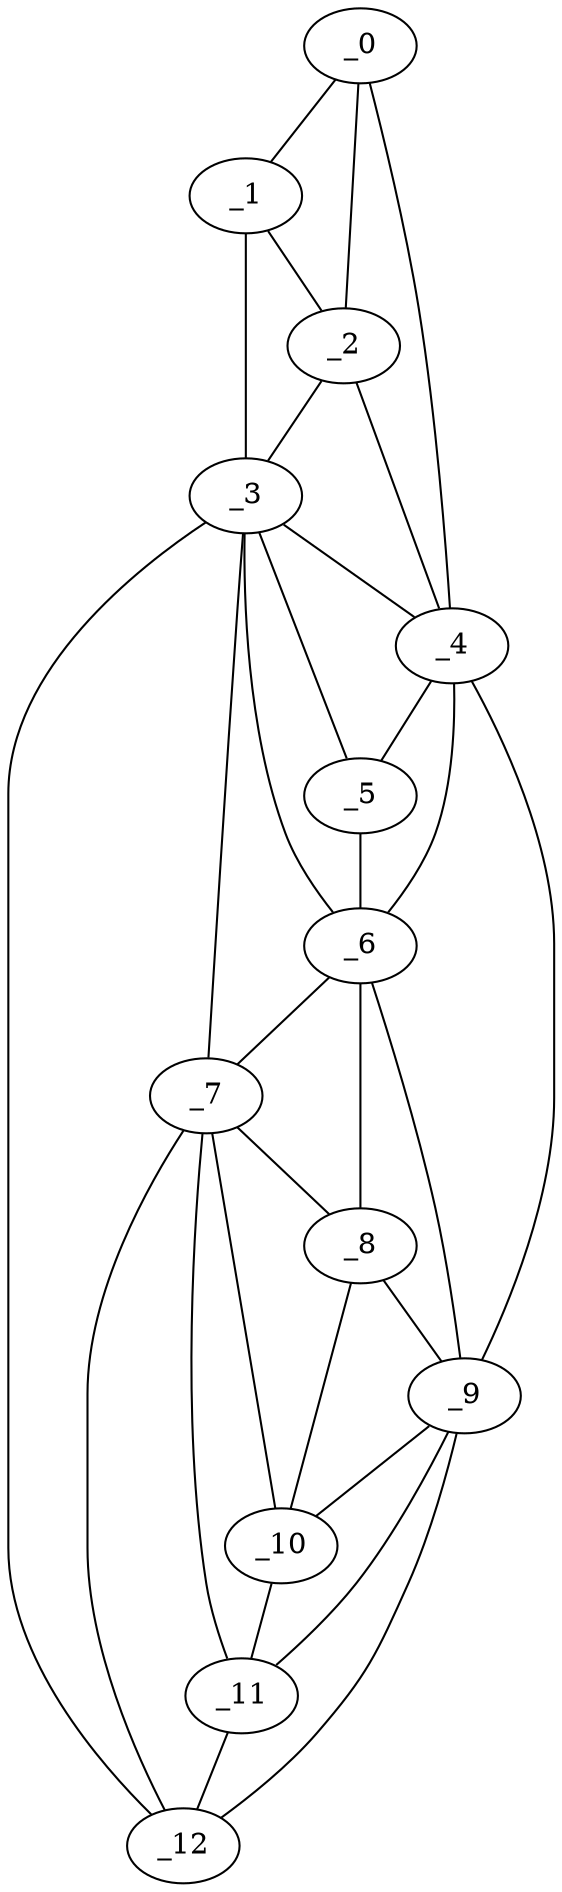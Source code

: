 graph "obj91__105.gxl" {
	_0	 [x=7,
		y=90];
	_1	 [x=8,
		y=65];
	_0 -- _1	 [valence=1];
	_2	 [x=17,
		y=55];
	_0 -- _2	 [valence=2];
	_4	 [x=84,
		y=92];
	_0 -- _4	 [valence=1];
	_1 -- _2	 [valence=2];
	_3	 [x=23,
		y=46];
	_1 -- _3	 [valence=1];
	_2 -- _3	 [valence=1];
	_2 -- _4	 [valence=1];
	_3 -- _4	 [valence=2];
	_5	 [x=91,
		y=77];
	_3 -- _5	 [valence=2];
	_6	 [x=96,
		y=72];
	_3 -- _6	 [valence=2];
	_7	 [x=105,
		y=33];
	_3 -- _7	 [valence=2];
	_12	 [x=121,
		y=27];
	_3 -- _12	 [valence=1];
	_4 -- _5	 [valence=1];
	_4 -- _6	 [valence=2];
	_9	 [x=111,
		y=57];
	_4 -- _9	 [valence=1];
	_5 -- _6	 [valence=2];
	_6 -- _7	 [valence=2];
	_8	 [x=107,
		y=52];
	_6 -- _8	 [valence=2];
	_6 -- _9	 [valence=2];
	_7 -- _8	 [valence=2];
	_10	 [x=114,
		y=46];
	_7 -- _10	 [valence=1];
	_11	 [x=116,
		y=40];
	_7 -- _11	 [valence=2];
	_7 -- _12	 [valence=1];
	_8 -- _9	 [valence=2];
	_8 -- _10	 [valence=2];
	_9 -- _10	 [valence=1];
	_9 -- _11	 [valence=2];
	_9 -- _12	 [valence=1];
	_10 -- _11	 [valence=2];
	_11 -- _12	 [valence=2];
}
